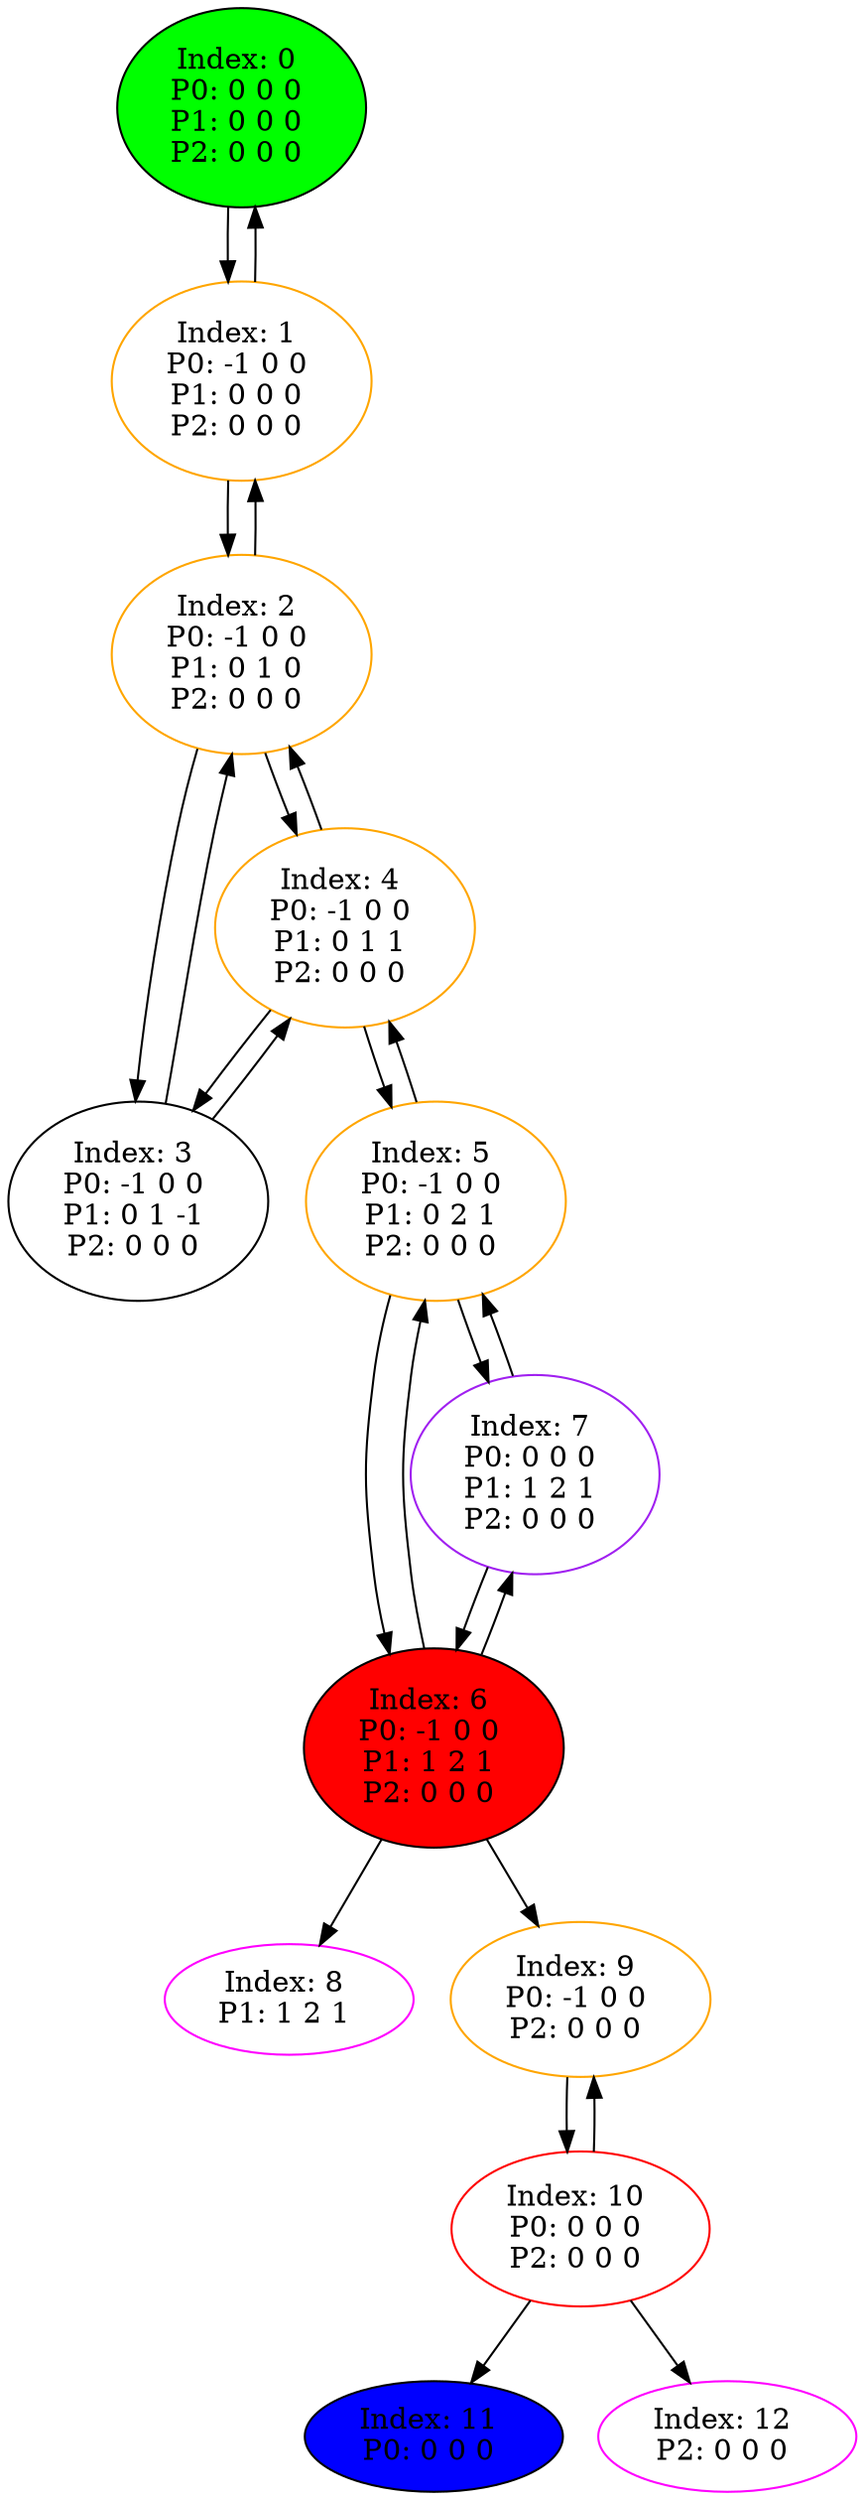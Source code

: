 digraph G {
color = "black"
0[label = "Index: 0 
P0: 0 0 0 
P1: 0 0 0 
P2: 0 0 0 
", style="filled", fillcolor = "green"]
1[label = "Index: 1 
P0: -1 0 0 
P1: 0 0 0 
P2: 0 0 0 
", color = "orange"]
2[label = "Index: 2 
P0: -1 0 0 
P1: 0 1 0 
P2: 0 0 0 
", color = "orange"]
3[label = "Index: 3 
P0: -1 0 0 
P1: 0 1 -1 
P2: 0 0 0 
"]
4[label = "Index: 4 
P0: -1 0 0 
P1: 0 1 1 
P2: 0 0 0 
", color = "orange"]
5[label = "Index: 5 
P0: -1 0 0 
P1: 0 2 1 
P2: 0 0 0 
", color = "orange"]
6[label = "Index: 6 
P0: -1 0 0 
P1: 1 2 1 
P2: 0 0 0 
", style="filled", fillcolor = "red"]
7[label = "Index: 7 
P0: 0 0 0 
P1: 1 2 1 
P2: 0 0 0 
", color = "purple"]
8[label = "Index: 8 
P1: 1 2 1 
", color = "fuchsia"]
9[label = "Index: 9 
P0: -1 0 0 
P2: 0 0 0 
", color = "orange"]
10[label = "Index: 10 
P0: 0 0 0 
P2: 0 0 0 
", color = "red"]
11[label = "Index: 11 
P0: 0 0 0 
", style="filled", fillcolor = "blue"]
12[label = "Index: 12 
P2: 0 0 0 
", color = "fuchsia"]
0 -> 1

1 -> 0
1 -> 2

2 -> 1
2 -> 3
2 -> 4

3 -> 2
3 -> 4

4 -> 2
4 -> 3
4 -> 5

5 -> 4
5 -> 6
5 -> 7

6 -> 5
6 -> 7
6 -> 9
6 -> 8

7 -> 5
7 -> 6

9 -> 10

10 -> 9
10 -> 12
10 -> 11

}
